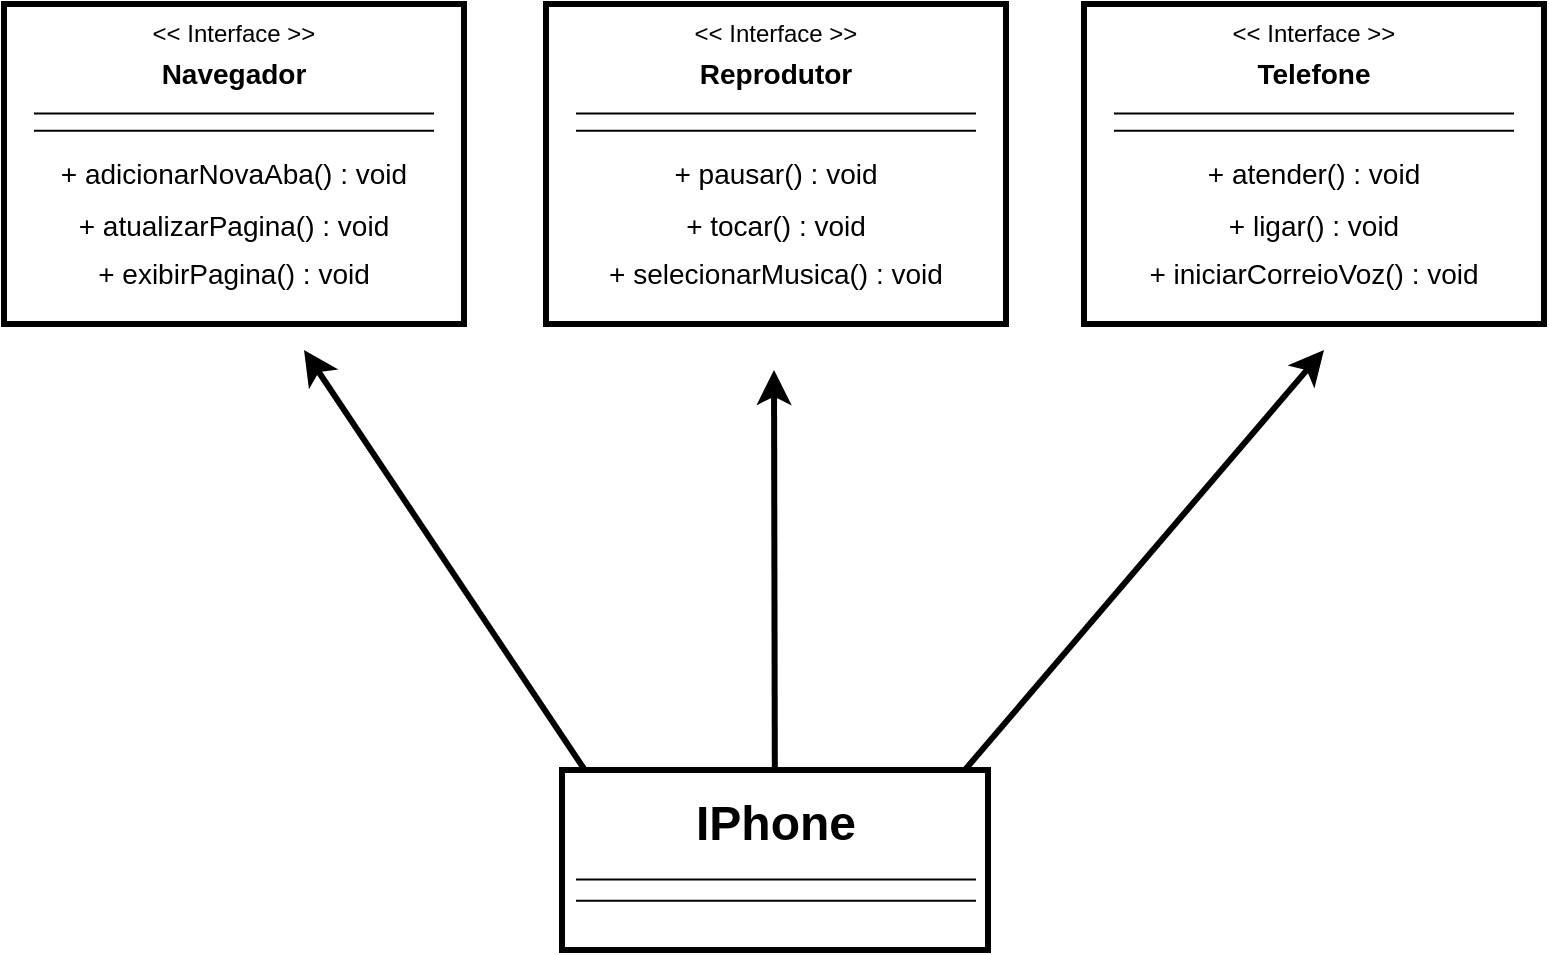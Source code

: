 <mxfile>
    <diagram id="N1aljy49yp_ZXcq5WMEX" name="Page-1">
        <mxGraphModel dx="723" dy="804" grid="1" gridSize="10" guides="1" tooltips="1" connect="1" arrows="1" fold="1" page="1" pageScale="1" pageWidth="850" pageHeight="1100" math="0" shadow="0">
            <root>
                <mxCell id="0"/>
                <mxCell id="1" parent="0"/>
                <mxCell id="13" value="" style="group" vertex="1" connectable="0" parent="1">
                    <mxGeometry x="40" y="67" width="230" height="160" as="geometry"/>
                </mxCell>
                <mxCell id="2" value="" style="rounded=0;whiteSpace=wrap;html=1;strokeWidth=3;" vertex="1" parent="13">
                    <mxGeometry width="230" height="160" as="geometry"/>
                </mxCell>
                <mxCell id="5" value="&amp;lt;&amp;lt; Interface &amp;gt;&amp;gt;" style="text;strokeColor=none;align=center;fillColor=none;html=1;verticalAlign=middle;whiteSpace=wrap;rounded=0;" vertex="1" parent="13">
                    <mxGeometry x="50" width="130" height="30" as="geometry"/>
                </mxCell>
                <mxCell id="6" value="Navegador" style="text;strokeColor=none;align=center;fillColor=none;html=1;verticalAlign=middle;whiteSpace=wrap;rounded=0;fontStyle=1;fontSize=14;" vertex="1" parent="13">
                    <mxGeometry x="70" y="20" width="90" height="30" as="geometry"/>
                </mxCell>
                <mxCell id="7" value="" style="endArrow=none;html=1;fontSize=14;" edge="1" parent="13">
                    <mxGeometry width="50" height="50" relative="1" as="geometry">
                        <mxPoint x="15" y="54.71" as="sourcePoint"/>
                        <mxPoint x="215" y="54.71" as="targetPoint"/>
                    </mxGeometry>
                </mxCell>
                <mxCell id="9" value="+ adicionarNovaAba() : void" style="text;strokeColor=none;align=center;fillColor=none;html=1;verticalAlign=middle;whiteSpace=wrap;rounded=0;fontSize=14;" vertex="1" parent="13">
                    <mxGeometry x="15" y="70" width="200" height="30" as="geometry"/>
                </mxCell>
                <mxCell id="10" value="" style="endArrow=none;html=1;fontSize=14;" edge="1" parent="13">
                    <mxGeometry width="50" height="50" relative="1" as="geometry">
                        <mxPoint x="15" y="63.43" as="sourcePoint"/>
                        <mxPoint x="215" y="63.43" as="targetPoint"/>
                    </mxGeometry>
                </mxCell>
                <mxCell id="11" value="+ atualizarPagina() : void" style="text;strokeColor=none;align=center;fillColor=none;html=1;verticalAlign=middle;whiteSpace=wrap;rounded=0;fontSize=14;" vertex="1" parent="13">
                    <mxGeometry x="15" y="96" width="200" height="30" as="geometry"/>
                </mxCell>
                <mxCell id="12" value="+ exibirPagina() : void" style="text;strokeColor=none;align=center;fillColor=none;html=1;verticalAlign=middle;whiteSpace=wrap;rounded=0;fontSize=14;" vertex="1" parent="13">
                    <mxGeometry x="15" y="120" width="200" height="30" as="geometry"/>
                </mxCell>
                <mxCell id="14" value="" style="group" vertex="1" connectable="0" parent="1">
                    <mxGeometry x="311" y="67" width="230" height="160" as="geometry"/>
                </mxCell>
                <mxCell id="15" value="" style="rounded=0;whiteSpace=wrap;html=1;strokeWidth=3;" vertex="1" parent="14">
                    <mxGeometry width="230" height="160" as="geometry"/>
                </mxCell>
                <mxCell id="16" value="&amp;lt;&amp;lt; Interface &amp;gt;&amp;gt;" style="text;strokeColor=none;align=center;fillColor=none;html=1;verticalAlign=middle;whiteSpace=wrap;rounded=0;" vertex="1" parent="14">
                    <mxGeometry x="50" width="130" height="30" as="geometry"/>
                </mxCell>
                <mxCell id="17" value="Reprodutor" style="text;strokeColor=none;align=center;fillColor=none;html=1;verticalAlign=middle;whiteSpace=wrap;rounded=0;fontStyle=1;fontSize=14;" vertex="1" parent="14">
                    <mxGeometry x="70" y="20" width="90" height="30" as="geometry"/>
                </mxCell>
                <mxCell id="18" value="" style="endArrow=none;html=1;fontSize=14;" edge="1" parent="14">
                    <mxGeometry width="50" height="50" relative="1" as="geometry">
                        <mxPoint x="15" y="54.71" as="sourcePoint"/>
                        <mxPoint x="215" y="54.71" as="targetPoint"/>
                    </mxGeometry>
                </mxCell>
                <mxCell id="19" value="+ pausar() : void" style="text;strokeColor=none;align=center;fillColor=none;html=1;verticalAlign=middle;whiteSpace=wrap;rounded=0;fontSize=14;" vertex="1" parent="14">
                    <mxGeometry x="15" y="70" width="200" height="30" as="geometry"/>
                </mxCell>
                <mxCell id="20" value="" style="endArrow=none;html=1;fontSize=14;" edge="1" parent="14">
                    <mxGeometry width="50" height="50" relative="1" as="geometry">
                        <mxPoint x="15" y="63.43" as="sourcePoint"/>
                        <mxPoint x="215" y="63.43" as="targetPoint"/>
                    </mxGeometry>
                </mxCell>
                <mxCell id="21" value="+ tocar() : void" style="text;strokeColor=none;align=center;fillColor=none;html=1;verticalAlign=middle;whiteSpace=wrap;rounded=0;fontSize=14;" vertex="1" parent="14">
                    <mxGeometry x="15" y="96" width="200" height="30" as="geometry"/>
                </mxCell>
                <mxCell id="22" value="+ selecionarMusica() : void" style="text;strokeColor=none;align=center;fillColor=none;html=1;verticalAlign=middle;whiteSpace=wrap;rounded=0;fontSize=14;" vertex="1" parent="14">
                    <mxGeometry x="15" y="120" width="200" height="30" as="geometry"/>
                </mxCell>
                <mxCell id="23" value="" style="group" vertex="1" connectable="0" parent="1">
                    <mxGeometry x="580" y="67" width="230" height="160" as="geometry"/>
                </mxCell>
                <mxCell id="24" value="" style="rounded=0;whiteSpace=wrap;html=1;strokeWidth=3;" vertex="1" parent="23">
                    <mxGeometry width="230" height="160" as="geometry"/>
                </mxCell>
                <mxCell id="25" value="&amp;lt;&amp;lt; Interface &amp;gt;&amp;gt;" style="text;strokeColor=none;align=center;fillColor=none;html=1;verticalAlign=middle;whiteSpace=wrap;rounded=0;" vertex="1" parent="23">
                    <mxGeometry x="50" width="130" height="30" as="geometry"/>
                </mxCell>
                <mxCell id="26" value="Telefone" style="text;strokeColor=none;align=center;fillColor=none;html=1;verticalAlign=middle;whiteSpace=wrap;rounded=0;fontStyle=1;fontSize=14;" vertex="1" parent="23">
                    <mxGeometry x="70" y="20" width="90" height="30" as="geometry"/>
                </mxCell>
                <mxCell id="27" value="" style="endArrow=none;html=1;fontSize=14;" edge="1" parent="23">
                    <mxGeometry width="50" height="50" relative="1" as="geometry">
                        <mxPoint x="15" y="54.71" as="sourcePoint"/>
                        <mxPoint x="215" y="54.71" as="targetPoint"/>
                    </mxGeometry>
                </mxCell>
                <mxCell id="28" value="+ atender() : void" style="text;strokeColor=none;align=center;fillColor=none;html=1;verticalAlign=middle;whiteSpace=wrap;rounded=0;fontSize=14;" vertex="1" parent="23">
                    <mxGeometry x="15" y="70" width="200" height="30" as="geometry"/>
                </mxCell>
                <mxCell id="29" value="" style="endArrow=none;html=1;fontSize=14;" edge="1" parent="23">
                    <mxGeometry width="50" height="50" relative="1" as="geometry">
                        <mxPoint x="15" y="63.43" as="sourcePoint"/>
                        <mxPoint x="215" y="63.43" as="targetPoint"/>
                    </mxGeometry>
                </mxCell>
                <mxCell id="30" value="+ ligar() : void" style="text;strokeColor=none;align=center;fillColor=none;html=1;verticalAlign=middle;whiteSpace=wrap;rounded=0;fontSize=14;" vertex="1" parent="23">
                    <mxGeometry x="15" y="96" width="200" height="30" as="geometry"/>
                </mxCell>
                <mxCell id="31" value="+ iniciarCorreioVoz() : void" style="text;strokeColor=none;align=center;fillColor=none;html=1;verticalAlign=middle;whiteSpace=wrap;rounded=0;fontSize=14;" vertex="1" parent="23">
                    <mxGeometry x="15" y="120" width="200" height="30" as="geometry"/>
                </mxCell>
                <mxCell id="32" value="" style="rounded=0;whiteSpace=wrap;html=1;strokeWidth=3;fontSize=14;" vertex="1" parent="1">
                    <mxGeometry x="319" y="450" width="213" height="90" as="geometry"/>
                </mxCell>
                <mxCell id="34" value="IPhone" style="text;strokeColor=none;align=center;fillColor=none;html=1;verticalAlign=middle;whiteSpace=wrap;rounded=0;fontStyle=1;fontSize=24;" vertex="1" parent="1">
                    <mxGeometry x="380.5" y="462" width="90" height="30" as="geometry"/>
                </mxCell>
                <mxCell id="35" value="" style="endArrow=none;html=1;fontSize=14;" edge="1" parent="1">
                    <mxGeometry width="50" height="50" relative="1" as="geometry">
                        <mxPoint x="326" y="504.71" as="sourcePoint"/>
                        <mxPoint x="526" y="504.71" as="targetPoint"/>
                    </mxGeometry>
                </mxCell>
                <mxCell id="36" value="" style="endArrow=none;html=1;fontSize=14;" edge="1" parent="1">
                    <mxGeometry width="50" height="50" relative="1" as="geometry">
                        <mxPoint x="326" y="515.43" as="sourcePoint"/>
                        <mxPoint x="526" y="515.43" as="targetPoint"/>
                    </mxGeometry>
                </mxCell>
                <mxCell id="37" value="" style="endArrow=classic;html=1;fontSize=24;endSize=8;strokeWidth=3;" edge="1" parent="1">
                    <mxGeometry width="50" height="50" relative="1" as="geometry">
                        <mxPoint x="425.41" y="450" as="sourcePoint"/>
                        <mxPoint x="425" y="250" as="targetPoint"/>
                    </mxGeometry>
                </mxCell>
                <mxCell id="38" value="" style="endArrow=classic;html=1;fontSize=24;endSize=8;strokeWidth=3;" edge="1" parent="1">
                    <mxGeometry width="50" height="50" relative="1" as="geometry">
                        <mxPoint x="330.41" y="450" as="sourcePoint"/>
                        <mxPoint x="190" y="240" as="targetPoint"/>
                    </mxGeometry>
                </mxCell>
                <mxCell id="39" value="" style="endArrow=classic;html=1;fontSize=24;endSize=8;strokeWidth=3;" edge="1" parent="1">
                    <mxGeometry width="50" height="50" relative="1" as="geometry">
                        <mxPoint x="520.41" y="450" as="sourcePoint"/>
                        <mxPoint x="700" y="240" as="targetPoint"/>
                    </mxGeometry>
                </mxCell>
            </root>
        </mxGraphModel>
    </diagram>
</mxfile>